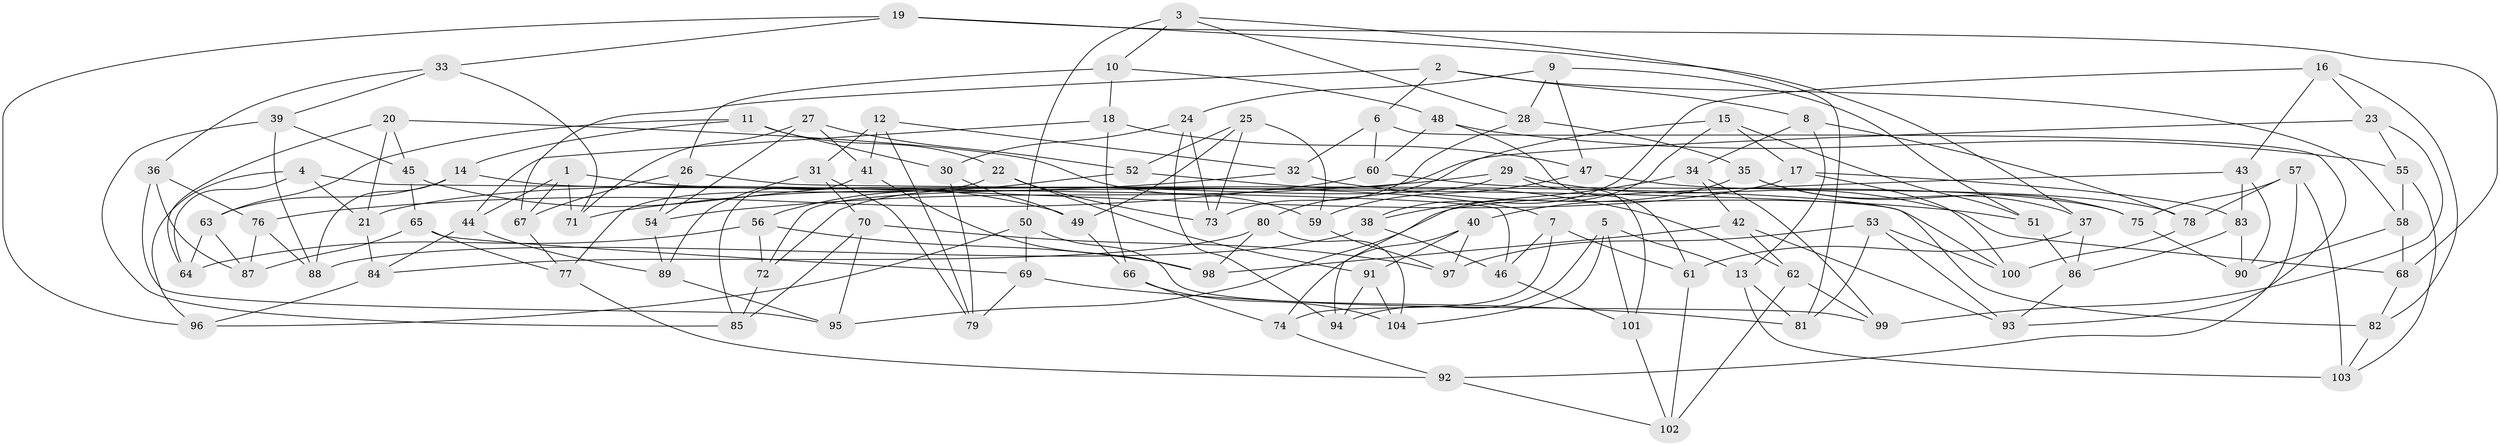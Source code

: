 // coarse degree distribution, {5: 0.1388888888888889, 4: 0.6805555555555556, 3: 0.05555555555555555, 8: 0.041666666666666664, 7: 0.041666666666666664, 6: 0.027777777777777776, 11: 0.013888888888888888}
// Generated by graph-tools (version 1.1) at 2025/03/03/04/25 22:03:16]
// undirected, 104 vertices, 208 edges
graph export_dot {
graph [start="1"]
  node [color=gray90,style=filled];
  1;
  2;
  3;
  4;
  5;
  6;
  7;
  8;
  9;
  10;
  11;
  12;
  13;
  14;
  15;
  16;
  17;
  18;
  19;
  20;
  21;
  22;
  23;
  24;
  25;
  26;
  27;
  28;
  29;
  30;
  31;
  32;
  33;
  34;
  35;
  36;
  37;
  38;
  39;
  40;
  41;
  42;
  43;
  44;
  45;
  46;
  47;
  48;
  49;
  50;
  51;
  52;
  53;
  54;
  55;
  56;
  57;
  58;
  59;
  60;
  61;
  62;
  63;
  64;
  65;
  66;
  67;
  68;
  69;
  70;
  71;
  72;
  73;
  74;
  75;
  76;
  77;
  78;
  79;
  80;
  81;
  82;
  83;
  84;
  85;
  86;
  87;
  88;
  89;
  90;
  91;
  92;
  93;
  94;
  95;
  96;
  97;
  98;
  99;
  100;
  101;
  102;
  103;
  104;
  1 -- 71;
  1 -- 67;
  1 -- 44;
  1 -- 7;
  2 -- 67;
  2 -- 6;
  2 -- 8;
  2 -- 58;
  3 -- 81;
  3 -- 28;
  3 -- 10;
  3 -- 50;
  4 -- 64;
  4 -- 96;
  4 -- 21;
  4 -- 46;
  5 -- 13;
  5 -- 101;
  5 -- 104;
  5 -- 94;
  6 -- 32;
  6 -- 93;
  6 -- 60;
  7 -- 61;
  7 -- 46;
  7 -- 74;
  8 -- 78;
  8 -- 34;
  8 -- 13;
  9 -- 47;
  9 -- 24;
  9 -- 51;
  9 -- 28;
  10 -- 48;
  10 -- 26;
  10 -- 18;
  11 -- 63;
  11 -- 14;
  11 -- 30;
  11 -- 22;
  12 -- 32;
  12 -- 41;
  12 -- 31;
  12 -- 79;
  13 -- 81;
  13 -- 103;
  14 -- 100;
  14 -- 63;
  14 -- 88;
  15 -- 17;
  15 -- 94;
  15 -- 51;
  15 -- 80;
  16 -- 43;
  16 -- 23;
  16 -- 38;
  16 -- 82;
  17 -- 21;
  17 -- 83;
  17 -- 100;
  18 -- 47;
  18 -- 66;
  18 -- 44;
  19 -- 37;
  19 -- 33;
  19 -- 96;
  19 -- 68;
  20 -- 21;
  20 -- 45;
  20 -- 59;
  20 -- 64;
  21 -- 84;
  22 -- 73;
  22 -- 91;
  22 -- 77;
  23 -- 55;
  23 -- 99;
  23 -- 72;
  24 -- 30;
  24 -- 94;
  24 -- 73;
  25 -- 52;
  25 -- 59;
  25 -- 73;
  25 -- 49;
  26 -- 67;
  26 -- 82;
  26 -- 54;
  27 -- 41;
  27 -- 54;
  27 -- 71;
  27 -- 52;
  28 -- 73;
  28 -- 35;
  29 -- 54;
  29 -- 68;
  29 -- 101;
  29 -- 72;
  30 -- 79;
  30 -- 49;
  31 -- 79;
  31 -- 70;
  31 -- 89;
  32 -- 71;
  32 -- 51;
  33 -- 71;
  33 -- 36;
  33 -- 39;
  34 -- 38;
  34 -- 99;
  34 -- 42;
  35 -- 37;
  35 -- 40;
  35 -- 75;
  36 -- 87;
  36 -- 95;
  36 -- 76;
  37 -- 61;
  37 -- 86;
  38 -- 46;
  38 -- 88;
  39 -- 45;
  39 -- 88;
  39 -- 85;
  40 -- 91;
  40 -- 97;
  40 -- 74;
  41 -- 98;
  41 -- 85;
  42 -- 62;
  42 -- 93;
  42 -- 98;
  43 -- 95;
  43 -- 83;
  43 -- 90;
  44 -- 89;
  44 -- 84;
  45 -- 49;
  45 -- 65;
  46 -- 101;
  47 -- 78;
  47 -- 59;
  48 -- 60;
  48 -- 61;
  48 -- 55;
  49 -- 66;
  50 -- 69;
  50 -- 96;
  50 -- 99;
  51 -- 86;
  52 -- 62;
  52 -- 56;
  53 -- 93;
  53 -- 81;
  53 -- 97;
  53 -- 100;
  54 -- 89;
  55 -- 58;
  55 -- 103;
  56 -- 98;
  56 -- 64;
  56 -- 72;
  57 -- 78;
  57 -- 75;
  57 -- 92;
  57 -- 103;
  58 -- 68;
  58 -- 90;
  59 -- 97;
  60 -- 75;
  60 -- 76;
  61 -- 102;
  62 -- 99;
  62 -- 102;
  63 -- 87;
  63 -- 64;
  65 -- 69;
  65 -- 77;
  65 -- 87;
  66 -- 74;
  66 -- 104;
  67 -- 77;
  68 -- 82;
  69 -- 79;
  69 -- 81;
  70 -- 97;
  70 -- 85;
  70 -- 95;
  72 -- 85;
  74 -- 92;
  75 -- 90;
  76 -- 87;
  76 -- 88;
  77 -- 92;
  78 -- 100;
  80 -- 104;
  80 -- 98;
  80 -- 84;
  82 -- 103;
  83 -- 86;
  83 -- 90;
  84 -- 96;
  86 -- 93;
  89 -- 95;
  91 -- 104;
  91 -- 94;
  92 -- 102;
  101 -- 102;
}
